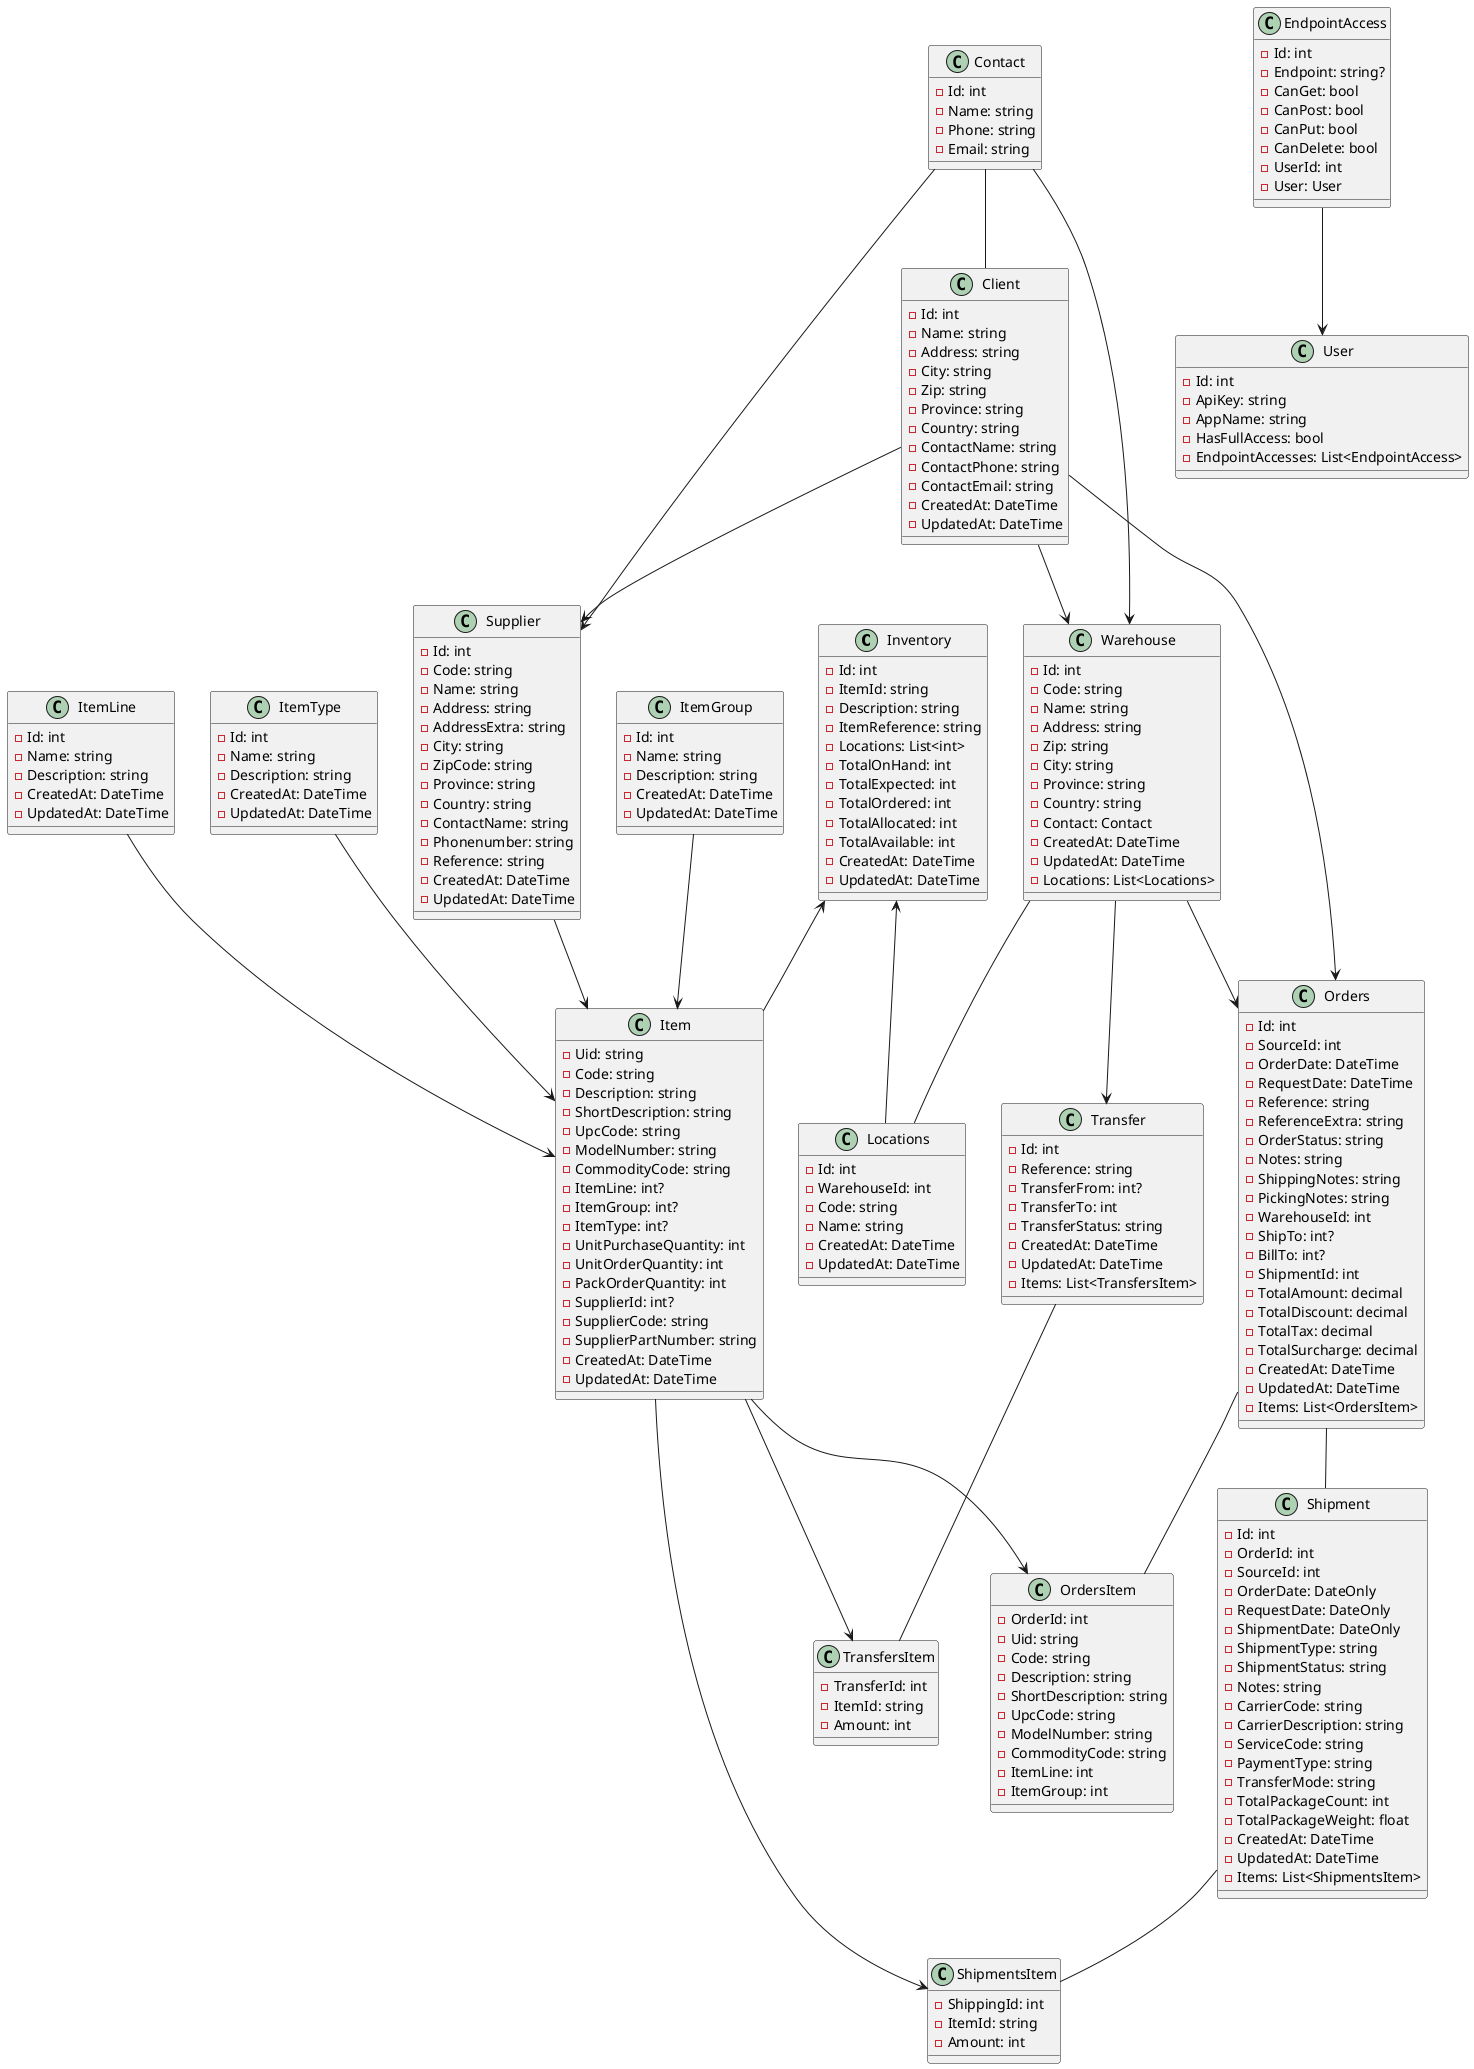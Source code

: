 @startuml

class Inventory {
    - Id: int
    - ItemId: string
    - Description: string
    - ItemReference: string
    - Locations: List<int>
    - TotalOnHand: int
    - TotalExpected: int
    - TotalOrdered: int
    - TotalAllocated: int
    - TotalAvailable: int
    - CreatedAt: DateTime
    - UpdatedAt: DateTime
}

class Contact {
    - Id: int
    - Name: string
    - Phone: string
    - Email: string
}

class ItemGroup {
    - Id: int
    - Name: string
    - Description: string
    - CreatedAt: DateTime
    - UpdatedAt: DateTime
}

class ItemLine {
    - Id: int
    - Name: string
    - Description: string
    - CreatedAt: DateTime
    - UpdatedAt: DateTime
}

class ItemType {
    - Id: int
    - Name: string
    - Description: string
    - CreatedAt: DateTime
    - UpdatedAt: DateTime
}

class Supplier {
    - Id: int
    - Code: string
    - Name: string
    - Address: string
    - AddressExtra: string
    - City: string
    - ZipCode: string
    - Province: string
    - Country: string
    - ContactName: string
    - Phonenumber: string
    - Reference: string
    - CreatedAt: DateTime
    - UpdatedAt: DateTime
}

class Warehouse {
    - Id: int
    - Code: string
    - Name: string
    - Address: string
    - Zip: string
    - City: string
    - Province: string
    - Country: string
    - Contact: Contact
    - CreatedAt: DateTime
    - UpdatedAt: DateTime
    - Locations: List<Locations>
}

class Locations {
    - Id: int
    - WarehouseId: int
    - Code: string
    - Name: string
    - CreatedAt: DateTime
    - UpdatedAt: DateTime
}

class Orders {
    - Id: int
    - SourceId: int
    - OrderDate: DateTime
    - RequestDate: DateTime
    - Reference: string
    - ReferenceExtra: string
    - OrderStatus: string
    - Notes: string
    - ShippingNotes: string
    - PickingNotes: string
    - WarehouseId: int
    - ShipTo: int?
    - BillTo: int?
    - ShipmentId: int
    - TotalAmount: decimal
    - TotalDiscount: decimal
    - TotalTax: decimal
    - TotalSurcharge: decimal
    - CreatedAt: DateTime
    - UpdatedAt: DateTime
    - Items: List<OrdersItem>
}

class OrdersItem {
    - OrderId: int
    - Uid: string
    - Code: string
    - Description: string
    - ShortDescription: string
    - UpcCode: string
    - ModelNumber: string
    - CommodityCode: string
    - ItemLine: int
    - ItemGroup: int
}

class Shipment {
    - Id: int
    - OrderId: int
    - SourceId: int
    - OrderDate: DateOnly
    - RequestDate: DateOnly
    - ShipmentDate: DateOnly
    - ShipmentType: string
    - ShipmentStatus: string
    - Notes: string
    - CarrierCode: string
    - CarrierDescription: string
    - ServiceCode: string
    - PaymentType: string
    - TransferMode: string
    - TotalPackageCount: int
    - TotalPackageWeight: float
    - CreatedAt: DateTime
    - UpdatedAt: DateTime
    - Items: List<ShipmentsItem>
}

class ShipmentsItem {
    - ShippingId: int
    - ItemId: string
    - Amount: int
}

class TransfersItem {
    - TransferId: int
    - ItemId: string
    - Amount: int
}

class Transfer {
    - Id: int
    - Reference: string
    - TransferFrom: int?
    - TransferTo: int
    - TransferStatus: string
    - CreatedAt: DateTime
    - UpdatedAt: DateTime
    - Items: List<TransfersItem>
}

class EndpointAccess {
    - Id: int
    - Endpoint: string?
    - CanGet: bool
    - CanPost: bool
    - CanPut: bool
    - CanDelete: bool
    - UserId: int
    - User: User
}

class User {
    - Id: int
    - ApiKey: string
    - AppName: string
    - HasFullAccess: bool
    - EndpointAccesses: List<EndpointAccess>
}

class Client {
    - Id: int
    - Name: string
    - Address: string
    - City: string
    - Zip: string
    - Province: string
    - Country: string
    - ContactName: string
    - ContactPhone: string
    - ContactEmail: string
    - CreatedAt: DateTime
    - UpdatedAt: DateTime
}

class Item {
    - Uid: string
    - Code: string
    - Description: string
    - ShortDescription: string
    - UpcCode: string
    - ModelNumber: string
    - CommodityCode: string
    - ItemLine: int?
    - ItemGroup: int?
    - ItemType: int?
    - UnitPurchaseQuantity: int
    - UnitOrderQuantity: int
    - PackOrderQuantity: int
    - SupplierId: int?
    - SupplierCode: string
    - SupplierPartNumber: string
    - CreatedAt: DateTime
    - UpdatedAt: DateTime
}

Warehouse -- Locations
Warehouse --> Orders
Warehouse --> Transfer
Orders -- OrdersItem
Shipment -- ShipmentsItem
Orders -- Shipment
Transfer -- TransfersItem
EndpointAccess --> User
ItemLine --> Item
ItemGroup --> Item
ItemType --> Item
Supplier --> Item
Item --> OrdersItem
Item --> TransfersItem
Item --> ShipmentsItem
Inventory <-- Locations
Inventory <-- Item
Contact -- Client
Contact --> Supplier
Contact --> Warehouse
Client --> Orders
Client --> Warehouse
Client --> Supplier


@enduml